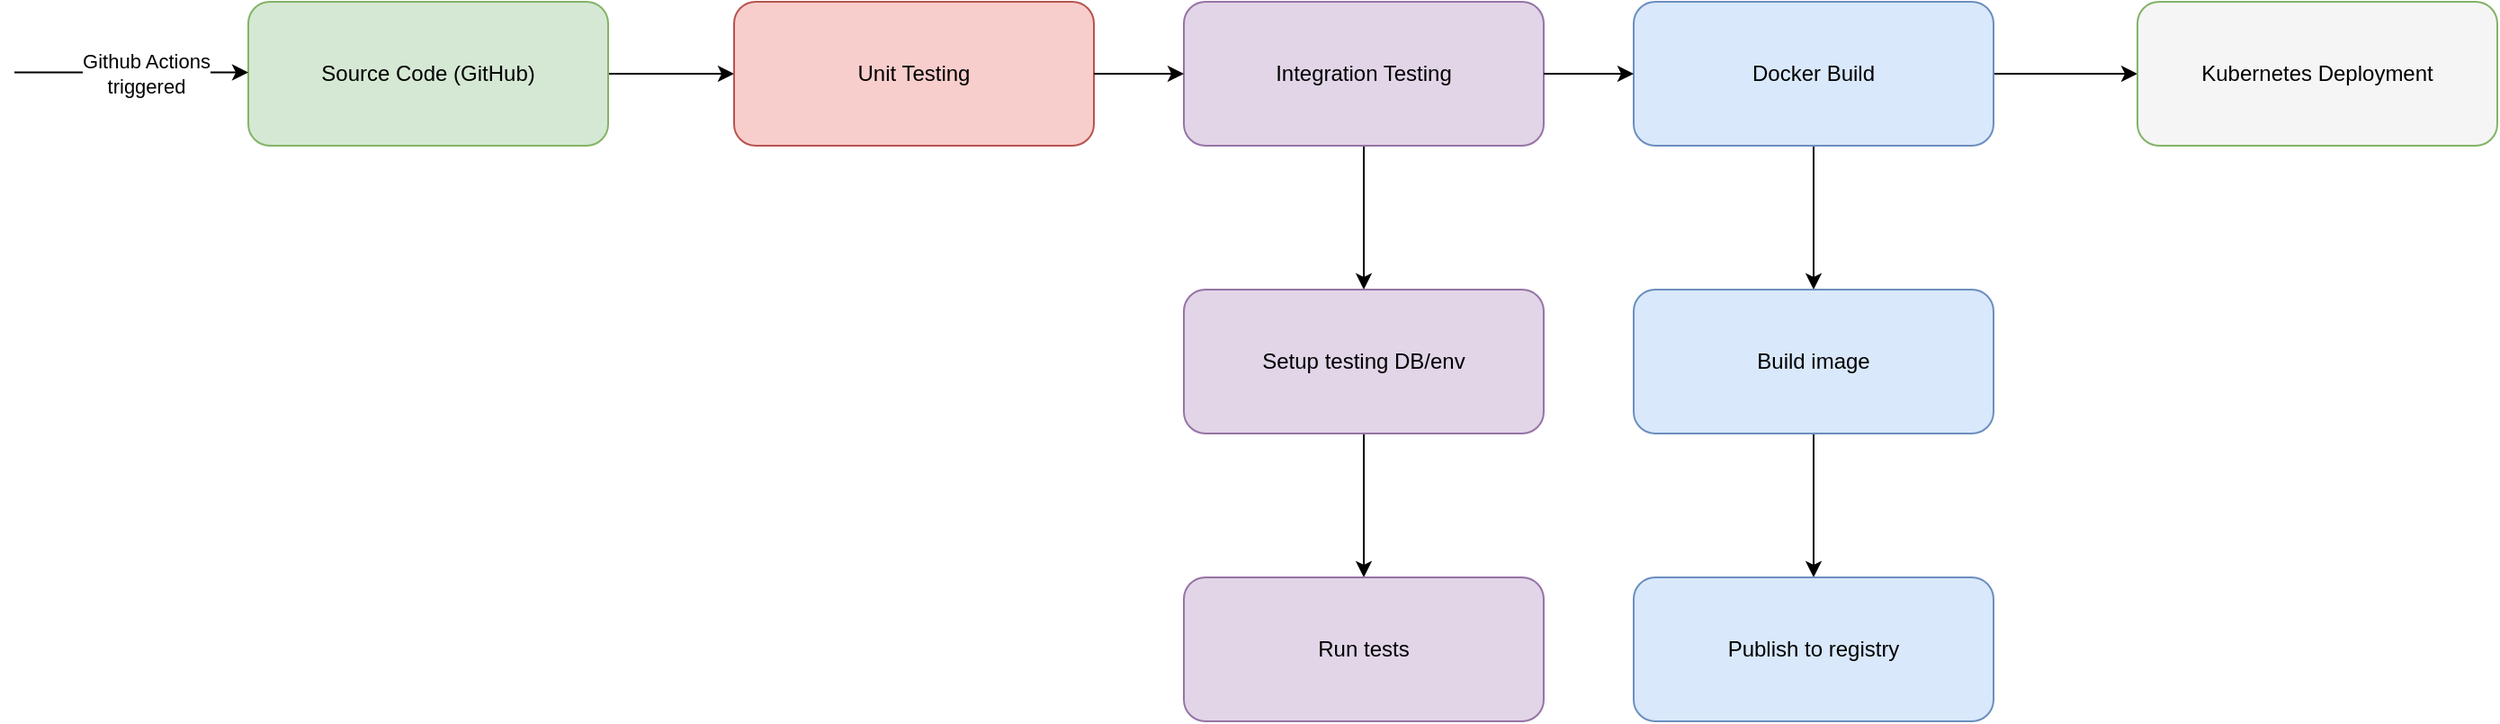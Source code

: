 <mxfile version="26.0.2">
  <diagram name="CI/CD Pipeline" id="0">
    <mxGraphModel dx="1012" dy="567" grid="1" gridSize="10" guides="1" tooltips="1" connect="1" arrows="1" fold="1" page="1" pageScale="1" pageWidth="827" pageHeight="1169" math="0" shadow="0">
      <root>
        <mxCell id="0" />
        <mxCell id="1" parent="0" />
        <mxCell id="6131uM_wXsvVjpNmCyCw-1" style="edgeStyle=orthogonalEdgeStyle;rounded=0;orthogonalLoop=1;jettySize=auto;html=1;entryX=0;entryY=0.5;entryDx=0;entryDy=0;" edge="1" parent="1" source="sourceCode" target="unitTesting">
          <mxGeometry relative="1" as="geometry" />
        </mxCell>
        <mxCell id="sourceCode" value="Source Code (GitHub)" style="rounded=1;whiteSpace=wrap;html=1;fillColor=#d5e8d4;strokeColor=#82b366;" parent="1" vertex="1">
          <mxGeometry x="330" y="50" width="200" height="80" as="geometry" />
        </mxCell>
        <mxCell id="unitTesting" value="Unit Testing" style="rounded=1;whiteSpace=wrap;html=1;fillColor=#f8cecc;strokeColor=#b85450;" parent="1" vertex="1">
          <mxGeometry x="600" y="50" width="200" height="80" as="geometry" />
        </mxCell>
        <mxCell id="6131uM_wXsvVjpNmCyCw-7" value="" style="edgeStyle=orthogonalEdgeStyle;rounded=0;orthogonalLoop=1;jettySize=auto;html=1;" edge="1" parent="1" source="integrationTesting" target="6131uM_wXsvVjpNmCyCw-6">
          <mxGeometry relative="1" as="geometry" />
        </mxCell>
        <mxCell id="integrationTesting" value="Integration Testing" style="rounded=1;whiteSpace=wrap;html=1;fillColor=#e1d5e7;strokeColor=#9673a6;" parent="1" vertex="1">
          <mxGeometry x="850" y="50" width="200" height="80" as="geometry" />
        </mxCell>
        <mxCell id="6131uM_wXsvVjpNmCyCw-11" value="" style="edgeStyle=orthogonalEdgeStyle;rounded=0;orthogonalLoop=1;jettySize=auto;html=1;" edge="1" parent="1" source="dockerBuild" target="6131uM_wXsvVjpNmCyCw-10">
          <mxGeometry relative="1" as="geometry" />
        </mxCell>
        <mxCell id="6131uM_wXsvVjpNmCyCw-14" value="" style="edgeStyle=orthogonalEdgeStyle;rounded=0;orthogonalLoop=1;jettySize=auto;html=1;" edge="1" parent="1" source="dockerBuild" target="kubernetesDeploy">
          <mxGeometry relative="1" as="geometry" />
        </mxCell>
        <mxCell id="dockerBuild" value="Docker Build" style="rounded=1;whiteSpace=wrap;html=1;fillColor=#d9e8fb;strokeColor=#6c8ebf;" parent="1" vertex="1">
          <mxGeometry x="1100" y="50" width="200" height="80" as="geometry" />
        </mxCell>
        <mxCell id="kubernetesDeploy" value="Kubernetes Deployment" style="rounded=1;whiteSpace=wrap;html=1;fillColor=#f5f5f5;strokeColor=#82b366;" parent="1" vertex="1">
          <mxGeometry x="1380" y="50" width="200" height="80" as="geometry" />
        </mxCell>
        <mxCell id="connection1" style="edgeStyle=elbowEdgeStyle;elbow=horizontal;orthogonal=0;strokeColor=#000000;" parent="1" source="sourceCode" edge="1">
          <mxGeometry relative="1" as="geometry" />
        </mxCell>
        <mxCell id="connection2" style="edgeStyle=elbowEdgeStyle;elbow=horizontal;orthogonal=0;strokeColor=#000000;" parent="1" target="unitTesting" edge="1">
          <mxGeometry relative="1" as="geometry" />
        </mxCell>
        <mxCell id="connection3" style="edgeStyle=elbowEdgeStyle;elbow=horizontal;orthogonal=0;strokeColor=#000000;" parent="1" source="unitTesting" target="integrationTesting" edge="1">
          <mxGeometry relative="1" as="geometry" />
        </mxCell>
        <mxCell id="connection4" style="edgeStyle=elbowEdgeStyle;elbow=horizontal;orthogonal=0;strokeColor=#000000;" parent="1" source="integrationTesting" target="dockerBuild" edge="1">
          <mxGeometry relative="1" as="geometry" />
        </mxCell>
        <mxCell id="6131uM_wXsvVjpNmCyCw-2" value="" style="endArrow=classic;html=1;rounded=0;" edge="1" parent="1">
          <mxGeometry width="50" height="50" relative="1" as="geometry">
            <mxPoint x="200" y="89.29" as="sourcePoint" />
            <mxPoint x="330" y="89.29" as="targetPoint" />
          </mxGeometry>
        </mxCell>
        <mxCell id="6131uM_wXsvVjpNmCyCw-3" value="Github Actions&lt;br&gt;triggered" style="edgeLabel;html=1;align=center;verticalAlign=middle;resizable=0;points=[];" vertex="1" connectable="0" parent="6131uM_wXsvVjpNmCyCw-2">
          <mxGeometry x="0.119" relative="1" as="geometry">
            <mxPoint as="offset" />
          </mxGeometry>
        </mxCell>
        <mxCell id="6131uM_wXsvVjpNmCyCw-9" value="" style="edgeStyle=orthogonalEdgeStyle;rounded=0;orthogonalLoop=1;jettySize=auto;html=1;" edge="1" parent="1" source="6131uM_wXsvVjpNmCyCw-6" target="6131uM_wXsvVjpNmCyCw-8">
          <mxGeometry relative="1" as="geometry" />
        </mxCell>
        <mxCell id="6131uM_wXsvVjpNmCyCw-6" value="Setup testing DB/env" style="rounded=1;whiteSpace=wrap;html=1;fillColor=#e1d5e7;strokeColor=#9673a6;" vertex="1" parent="1">
          <mxGeometry x="850" y="210" width="200" height="80" as="geometry" />
        </mxCell>
        <mxCell id="6131uM_wXsvVjpNmCyCw-8" value="Run tests" style="rounded=1;whiteSpace=wrap;html=1;fillColor=#e1d5e7;strokeColor=#9673a6;" vertex="1" parent="1">
          <mxGeometry x="850" y="370" width="200" height="80" as="geometry" />
        </mxCell>
        <mxCell id="6131uM_wXsvVjpNmCyCw-13" value="" style="edgeStyle=orthogonalEdgeStyle;rounded=0;orthogonalLoop=1;jettySize=auto;html=1;" edge="1" parent="1" source="6131uM_wXsvVjpNmCyCw-10" target="6131uM_wXsvVjpNmCyCw-12">
          <mxGeometry relative="1" as="geometry" />
        </mxCell>
        <mxCell id="6131uM_wXsvVjpNmCyCw-10" value="Build image" style="rounded=1;whiteSpace=wrap;html=1;fillColor=#d9e8fb;strokeColor=#6c8ebf;" vertex="1" parent="1">
          <mxGeometry x="1100" y="210" width="200" height="80" as="geometry" />
        </mxCell>
        <mxCell id="6131uM_wXsvVjpNmCyCw-12" value="Publish to registry" style="rounded=1;whiteSpace=wrap;html=1;fillColor=#d9e8fb;strokeColor=#6c8ebf;" vertex="1" parent="1">
          <mxGeometry x="1100" y="370" width="200" height="80" as="geometry" />
        </mxCell>
      </root>
    </mxGraphModel>
  </diagram>
</mxfile>
